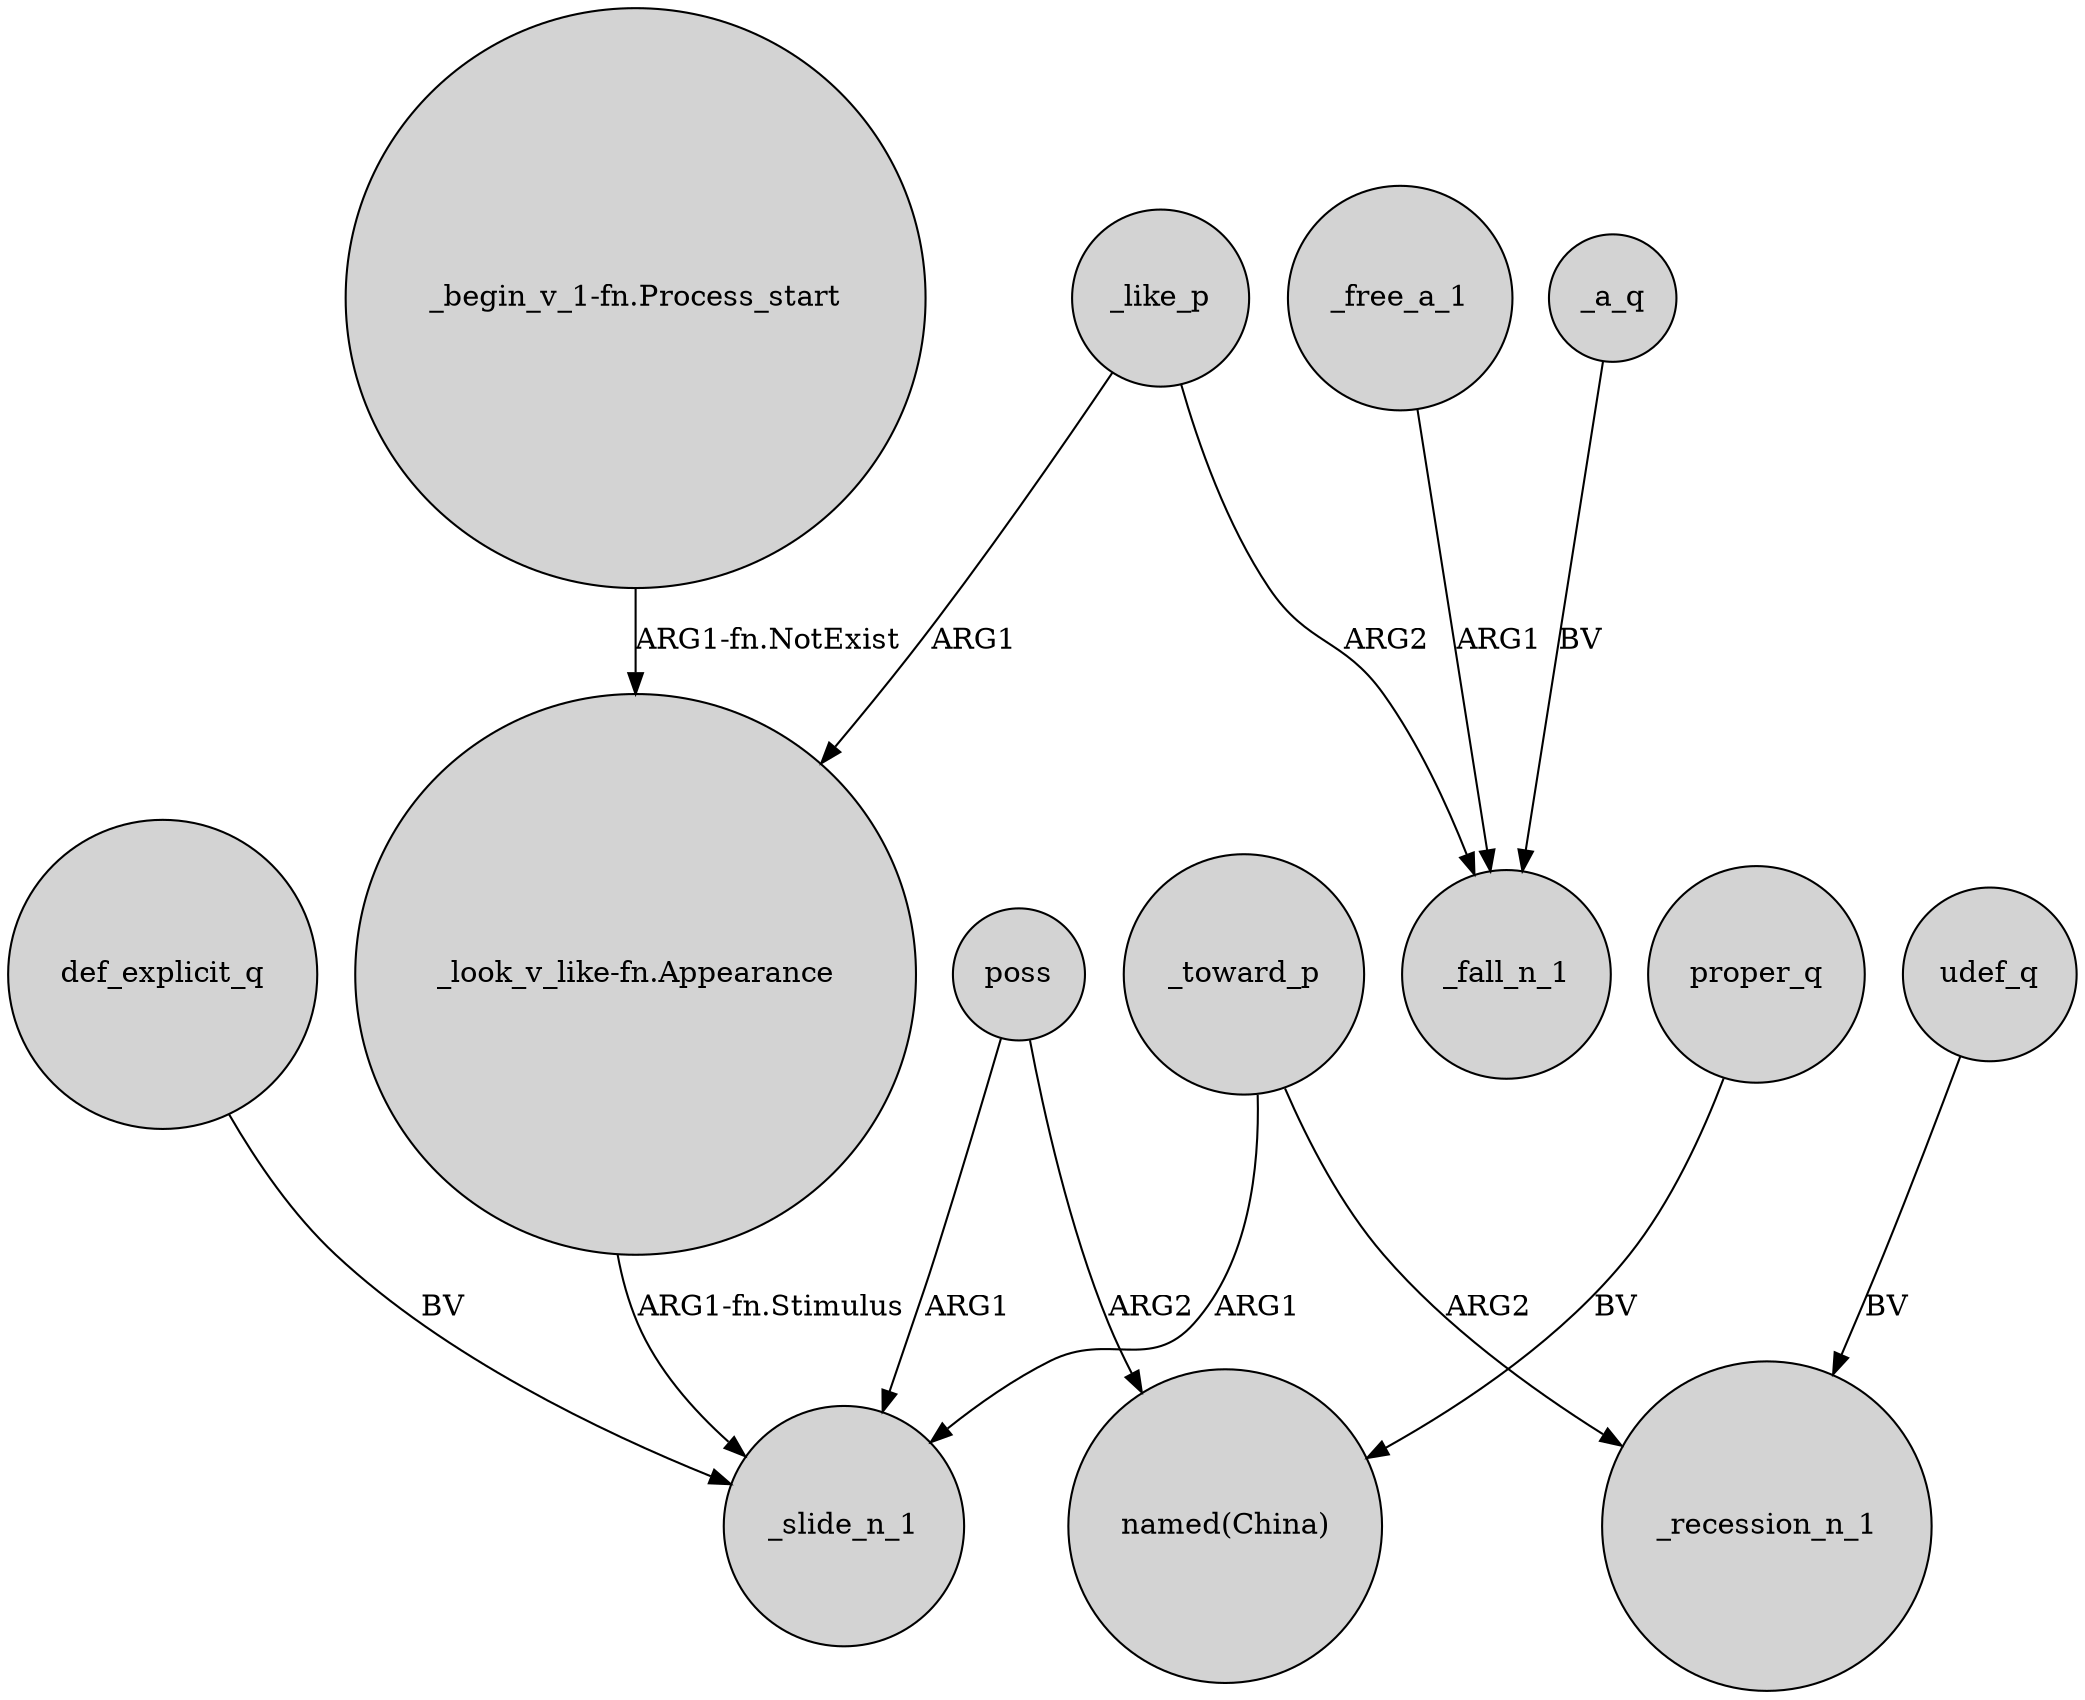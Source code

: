digraph {
	node [shape=circle style=filled]
	poss -> _slide_n_1 [label=ARG1]
	_a_q -> _fall_n_1 [label=BV]
	_like_p -> "_look_v_like-fn.Appearance" [label=ARG1]
	_toward_p -> _slide_n_1 [label=ARG1]
	"_look_v_like-fn.Appearance" -> _slide_n_1 [label="ARG1-fn.Stimulus"]
	_free_a_1 -> _fall_n_1 [label=ARG1]
	udef_q -> _recession_n_1 [label=BV]
	def_explicit_q -> _slide_n_1 [label=BV]
	poss -> "named(China)" [label=ARG2]
	_toward_p -> _recession_n_1 [label=ARG2]
	"_begin_v_1-fn.Process_start" -> "_look_v_like-fn.Appearance" [label="ARG1-fn.NotExist"]
	proper_q -> "named(China)" [label=BV]
	_like_p -> _fall_n_1 [label=ARG2]
}
